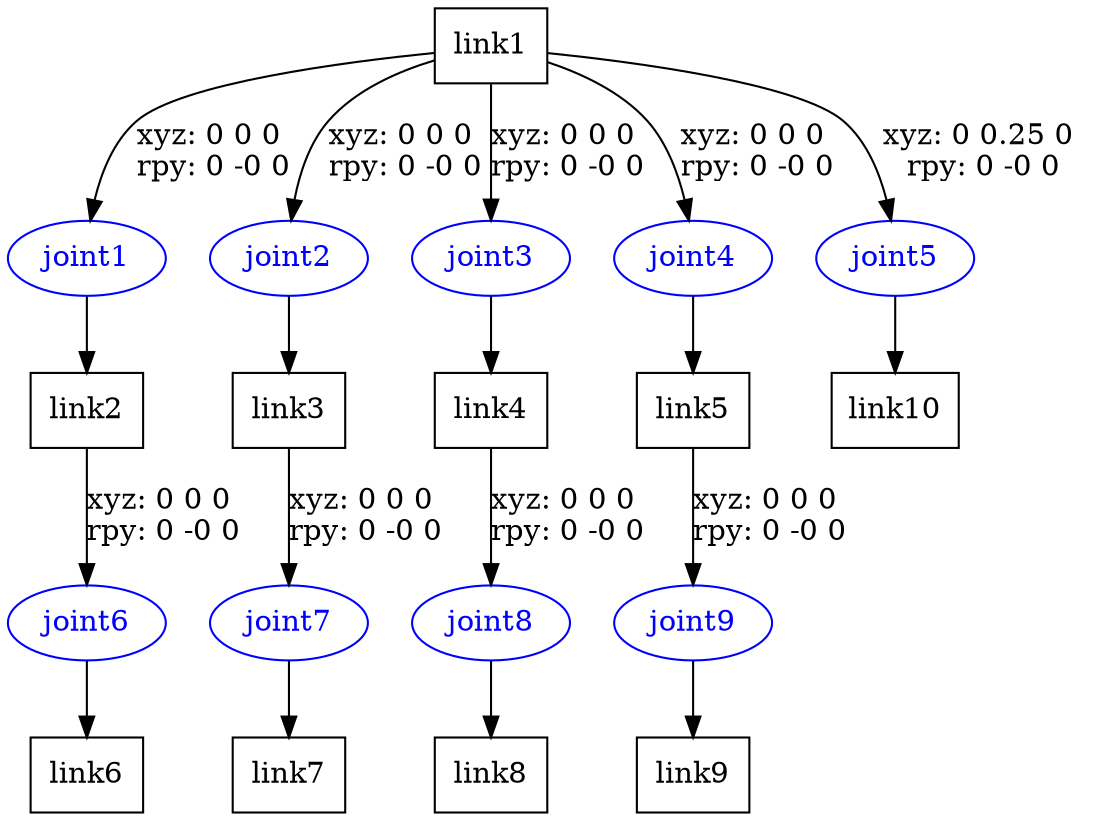 digraph G {
node [shape=box];
"link1" [label="link1"];
"link2" [label="link2"];
"link6" [label="link6"];
"link3" [label="link3"];
"link7" [label="link7"];
"link4" [label="link4"];
"link8" [label="link8"];
"link5" [label="link5"];
"link9" [label="link9"];
"link10" [label="link10"];
node [shape=ellipse, color=blue, fontcolor=blue];
"link1" -> "joint1" [label="xyz: 0 0 0 \nrpy: 0 -0 0"]
"joint1" -> "link2"
"link2" -> "joint6" [label="xyz: 0 0 0 \nrpy: 0 -0 0"]
"joint6" -> "link6"
"link1" -> "joint2" [label="xyz: 0 0 0 \nrpy: 0 -0 0"]
"joint2" -> "link3"
"link3" -> "joint7" [label="xyz: 0 0 0 \nrpy: 0 -0 0"]
"joint7" -> "link7"
"link1" -> "joint3" [label="xyz: 0 0 0 \nrpy: 0 -0 0"]
"joint3" -> "link4"
"link4" -> "joint8" [label="xyz: 0 0 0 \nrpy: 0 -0 0"]
"joint8" -> "link8"
"link1" -> "joint4" [label="xyz: 0 0 0 \nrpy: 0 -0 0"]
"joint4" -> "link5"
"link5" -> "joint9" [label="xyz: 0 0 0 \nrpy: 0 -0 0"]
"joint9" -> "link9"
"link1" -> "joint5" [label="xyz: 0 0.25 0 \nrpy: 0 -0 0"]
"joint5" -> "link10"
}
